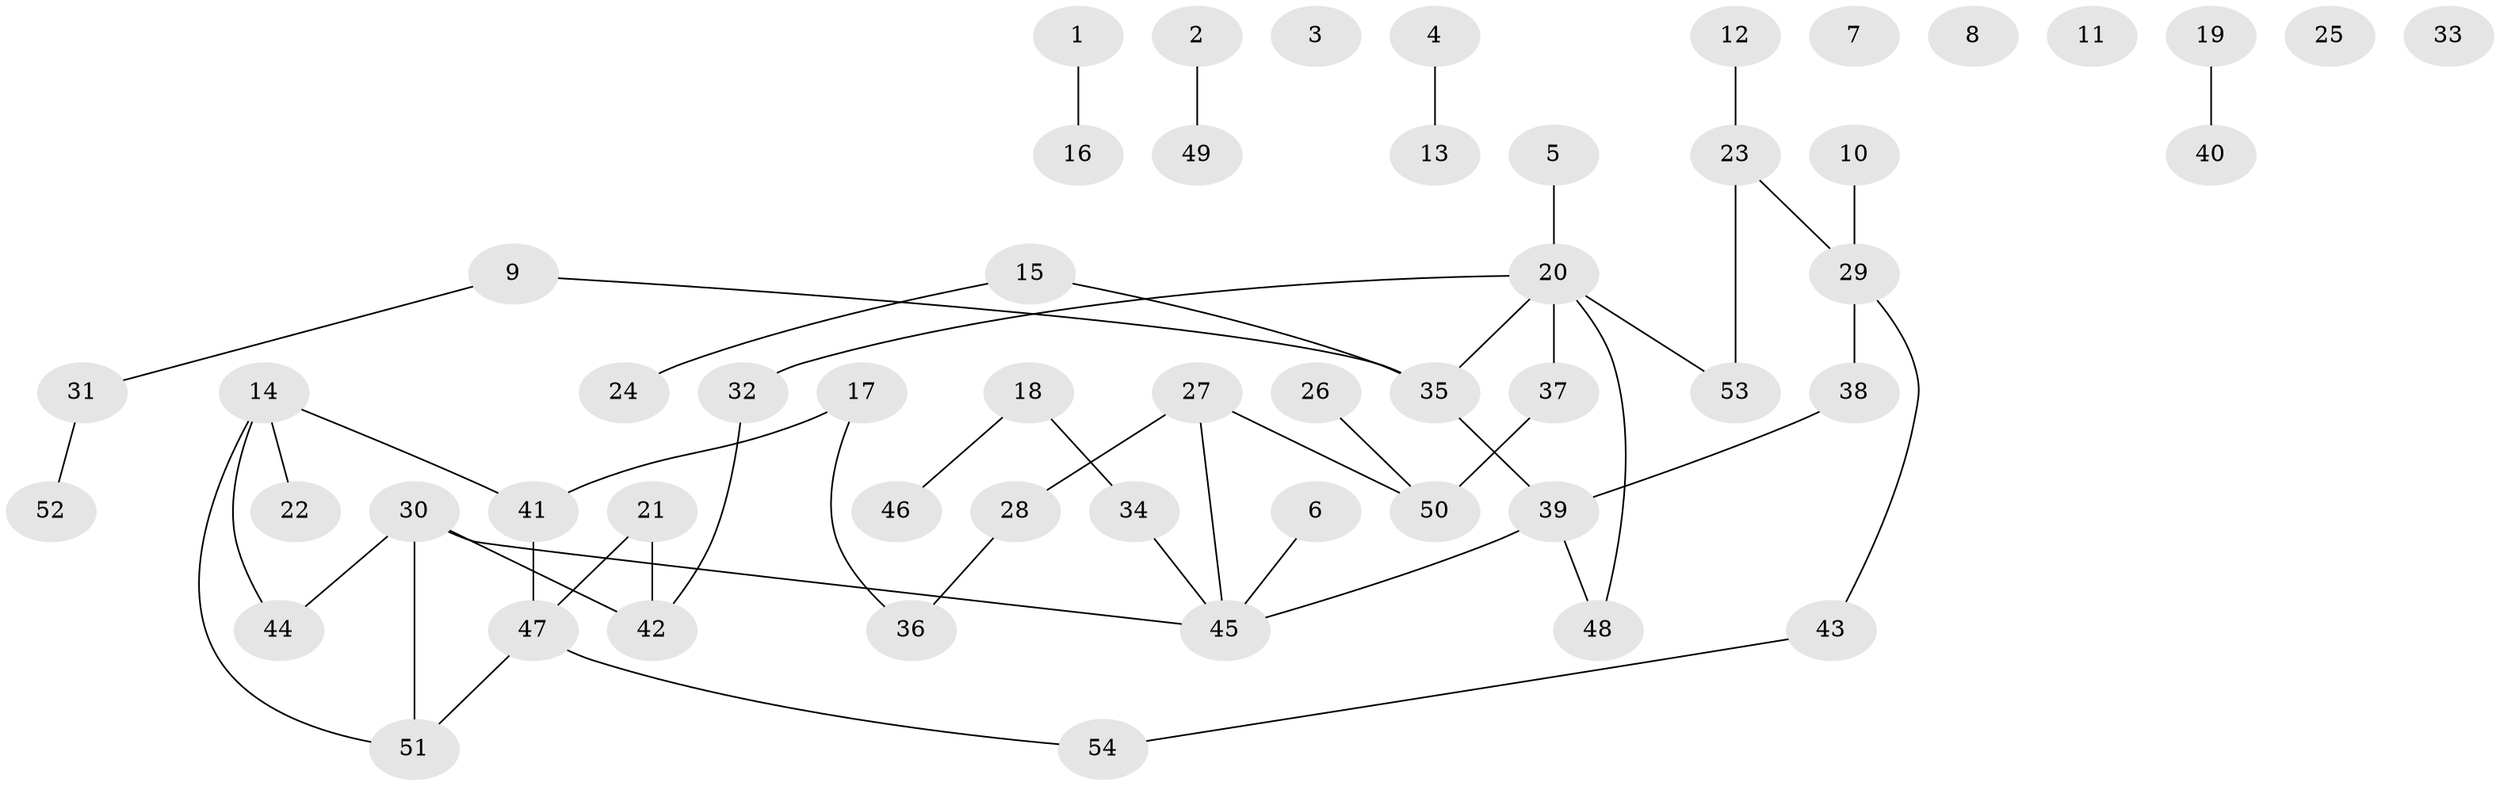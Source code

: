 // coarse degree distribution, {0: 0.28125, 1: 0.21875, 2: 0.28125, 3: 0.0625, 5: 0.09375, 4: 0.0625}
// Generated by graph-tools (version 1.1) at 2025/43/03/04/25 21:43:06]
// undirected, 54 vertices, 52 edges
graph export_dot {
graph [start="1"]
  node [color=gray90,style=filled];
  1;
  2;
  3;
  4;
  5;
  6;
  7;
  8;
  9;
  10;
  11;
  12;
  13;
  14;
  15;
  16;
  17;
  18;
  19;
  20;
  21;
  22;
  23;
  24;
  25;
  26;
  27;
  28;
  29;
  30;
  31;
  32;
  33;
  34;
  35;
  36;
  37;
  38;
  39;
  40;
  41;
  42;
  43;
  44;
  45;
  46;
  47;
  48;
  49;
  50;
  51;
  52;
  53;
  54;
  1 -- 16;
  2 -- 49;
  4 -- 13;
  5 -- 20;
  6 -- 45;
  9 -- 31;
  9 -- 35;
  10 -- 29;
  12 -- 23;
  14 -- 22;
  14 -- 41;
  14 -- 44;
  14 -- 51;
  15 -- 24;
  15 -- 35;
  17 -- 36;
  17 -- 41;
  18 -- 34;
  18 -- 46;
  19 -- 40;
  20 -- 32;
  20 -- 35;
  20 -- 37;
  20 -- 48;
  20 -- 53;
  21 -- 42;
  21 -- 47;
  23 -- 29;
  23 -- 53;
  26 -- 50;
  27 -- 28;
  27 -- 45;
  27 -- 50;
  28 -- 36;
  29 -- 38;
  29 -- 43;
  30 -- 42;
  30 -- 44;
  30 -- 45;
  30 -- 51;
  31 -- 52;
  32 -- 42;
  34 -- 45;
  35 -- 39;
  37 -- 50;
  38 -- 39;
  39 -- 45;
  39 -- 48;
  41 -- 47;
  43 -- 54;
  47 -- 51;
  47 -- 54;
}
